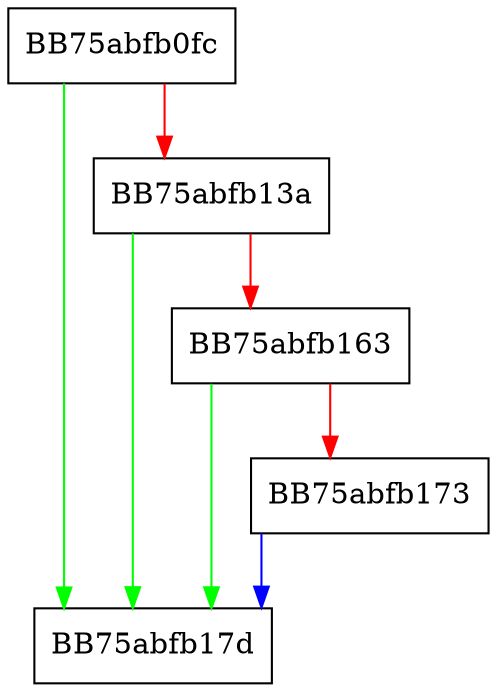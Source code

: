 digraph ZSTD_compressBlock_targetCBlockSize {
  node [shape="box"];
  graph [splines=ortho];
  BB75abfb0fc -> BB75abfb17d [color="green"];
  BB75abfb0fc -> BB75abfb13a [color="red"];
  BB75abfb13a -> BB75abfb17d [color="green"];
  BB75abfb13a -> BB75abfb163 [color="red"];
  BB75abfb163 -> BB75abfb17d [color="green"];
  BB75abfb163 -> BB75abfb173 [color="red"];
  BB75abfb173 -> BB75abfb17d [color="blue"];
}